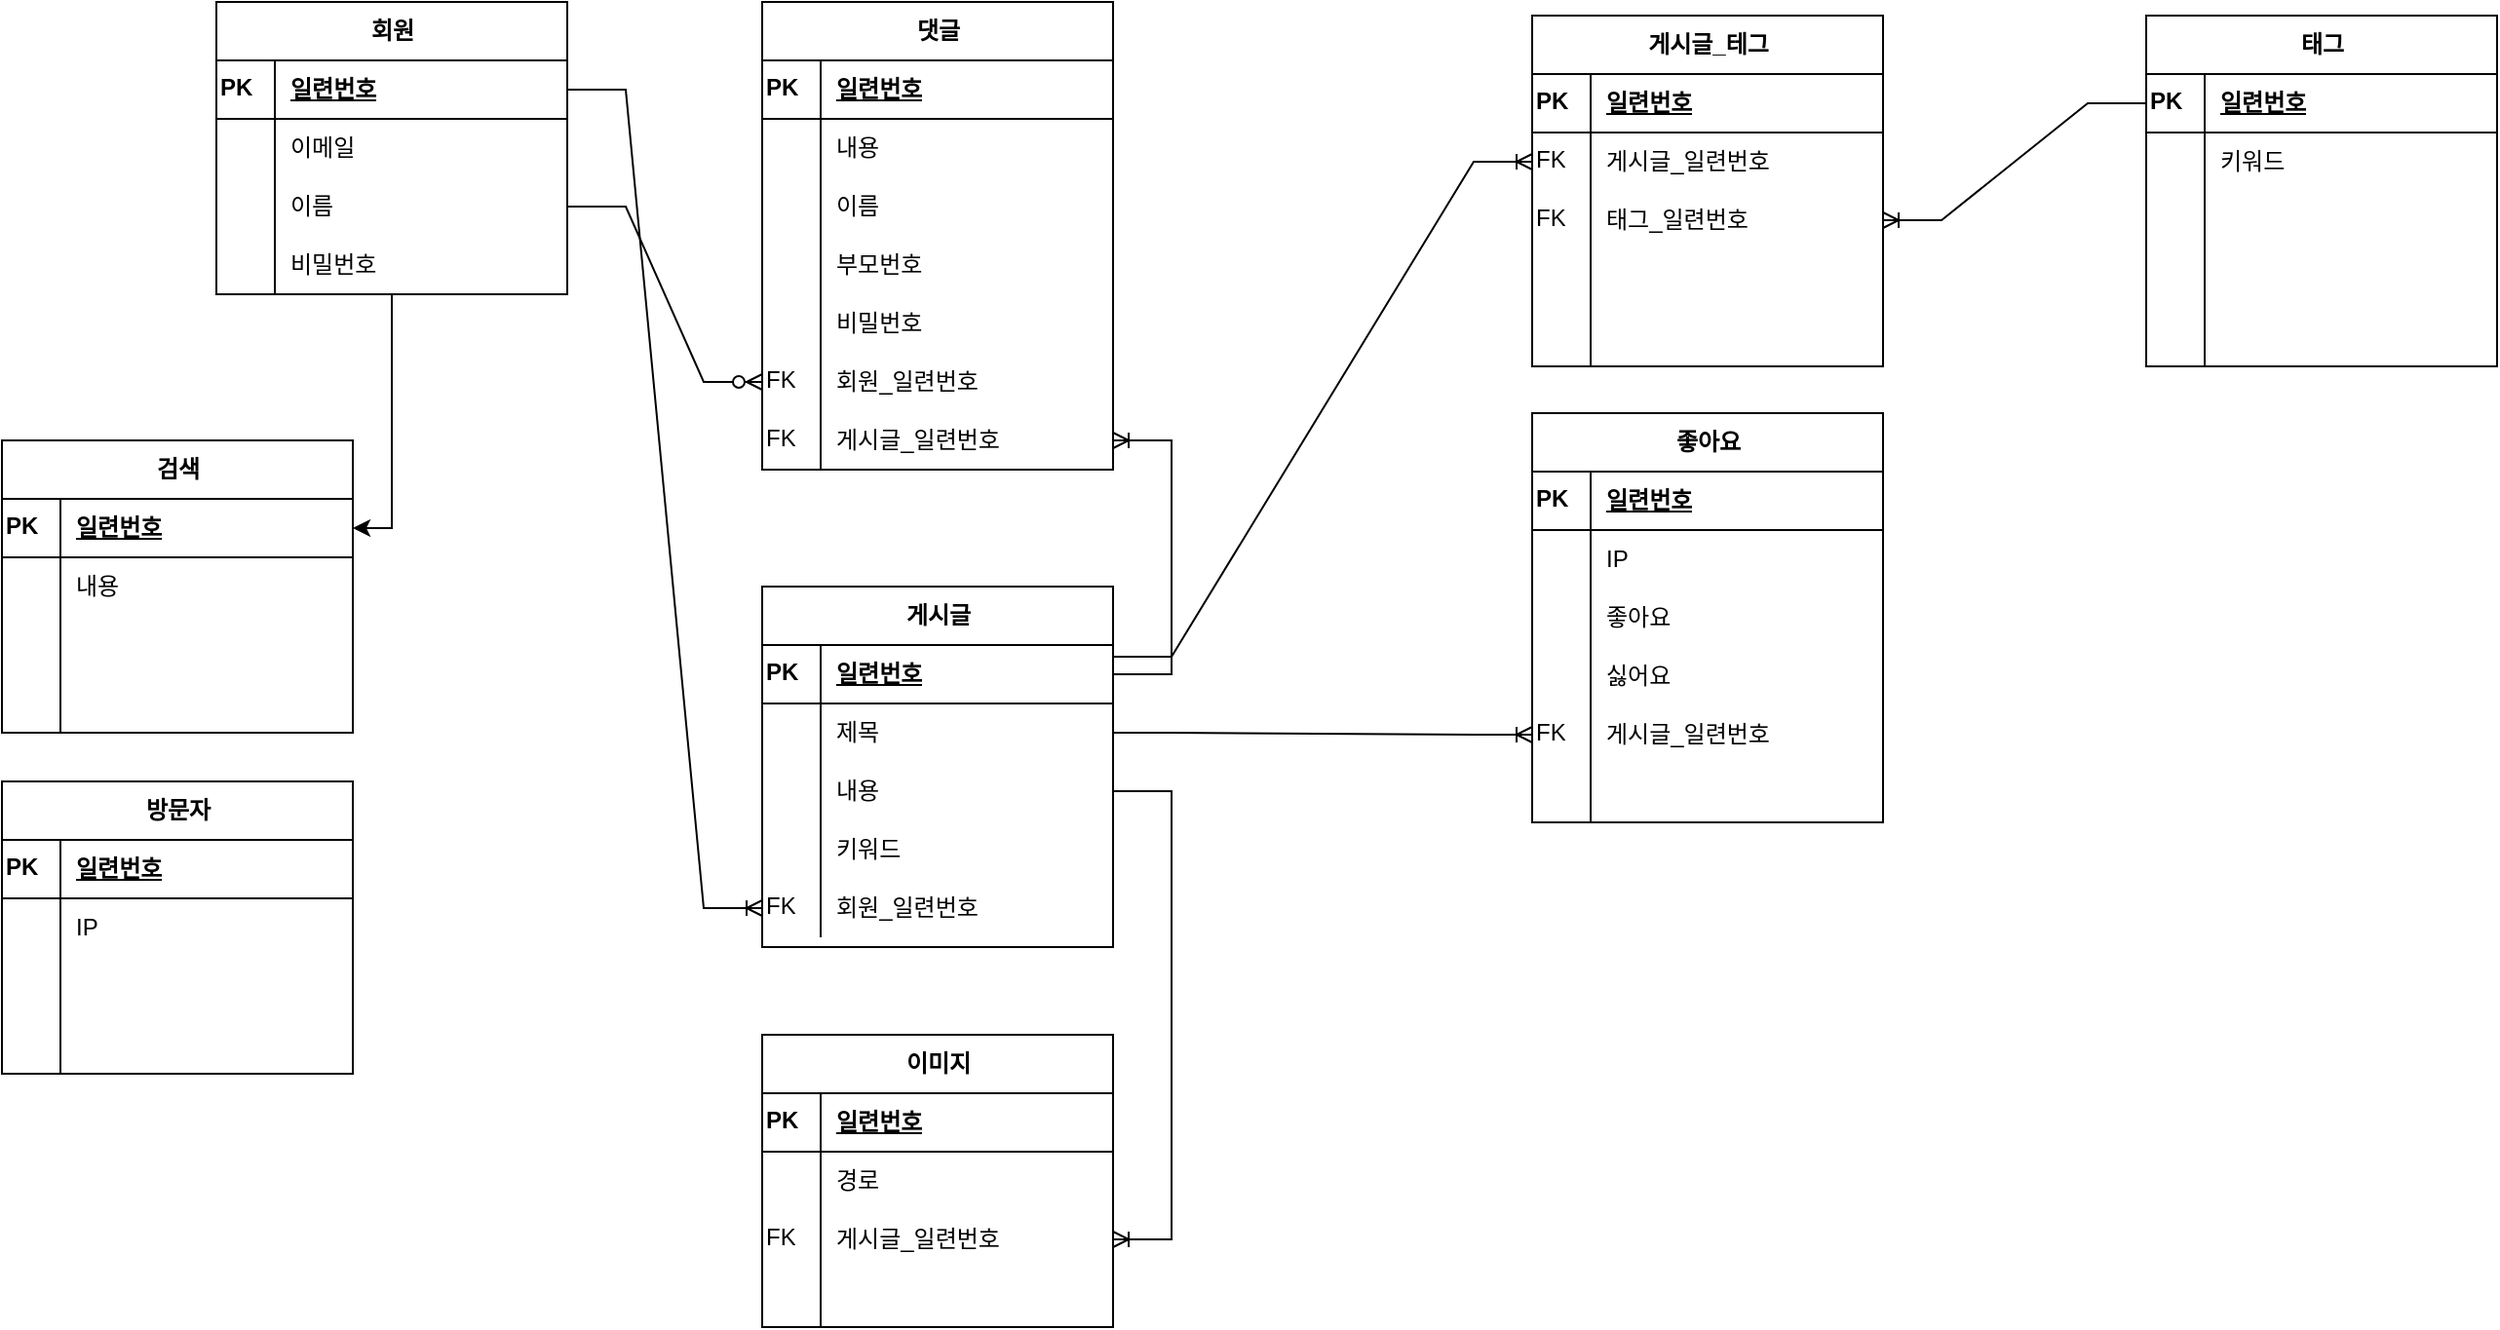 <mxfile version="16.4.8" type="github">
  <diagram id="KGCnk96XmYYeIFKjJcCO" name="Page-1">
    <mxGraphModel dx="1426" dy="696" grid="1" gridSize="10" guides="1" tooltips="1" connect="1" arrows="1" fold="1" page="1" pageScale="1" pageWidth="827" pageHeight="1169" math="0" shadow="0">
      <root>
        <mxCell id="0" />
        <mxCell id="1" parent="0" />
        <mxCell id="C8iOR6LfvwQFqCDU2CXn-94" value="" style="edgeStyle=orthogonalEdgeStyle;rounded=0;orthogonalLoop=1;jettySize=auto;html=1;" edge="1" parent="1" source="fdGn49hjleKVQhVFd6w5-8" target="fdGn49hjleKVQhVFd6w5-78">
          <mxGeometry relative="1" as="geometry" />
        </mxCell>
        <mxCell id="fdGn49hjleKVQhVFd6w5-8" value="회원" style="shape=table;startSize=30;container=1;collapsible=1;childLayout=tableLayout;fixedRows=1;rowLines=0;fontStyle=1;align=center;resizeLast=1;html=1;" parent="1" vertex="1">
          <mxGeometry x="190" y="20" width="180" height="150" as="geometry" />
        </mxCell>
        <mxCell id="fdGn49hjleKVQhVFd6w5-9" value="" style="shape=partialRectangle;collapsible=0;dropTarget=0;pointerEvents=0;fillColor=none;top=0;left=0;bottom=1;right=0;points=[[0,0.5],[1,0.5]];portConstraint=eastwest;align=left;verticalAlign=top;html=1;" parent="fdGn49hjleKVQhVFd6w5-8" vertex="1">
          <mxGeometry y="30" width="180" height="30" as="geometry" />
        </mxCell>
        <mxCell id="fdGn49hjleKVQhVFd6w5-10" value="PK" style="shape=partialRectangle;connectable=0;fillColor=none;top=0;left=0;bottom=0;right=0;fontStyle=1;overflow=hidden;align=left;verticalAlign=top;html=1;" parent="fdGn49hjleKVQhVFd6w5-9" vertex="1">
          <mxGeometry width="30" height="30" as="geometry">
            <mxRectangle width="30" height="30" as="alternateBounds" />
          </mxGeometry>
        </mxCell>
        <mxCell id="fdGn49hjleKVQhVFd6w5-11" value="일련번호" style="shape=partialRectangle;connectable=0;fillColor=none;top=0;left=0;bottom=0;right=0;align=left;spacingLeft=6;fontStyle=5;overflow=hidden;html=1;" parent="fdGn49hjleKVQhVFd6w5-9" vertex="1">
          <mxGeometry x="30" width="150" height="30" as="geometry">
            <mxRectangle width="150" height="30" as="alternateBounds" />
          </mxGeometry>
        </mxCell>
        <mxCell id="fdGn49hjleKVQhVFd6w5-12" value="" style="shape=partialRectangle;collapsible=0;dropTarget=0;pointerEvents=0;fillColor=none;top=0;left=0;bottom=0;right=0;points=[[0,0.5],[1,0.5]];portConstraint=eastwest;align=left;verticalAlign=top;html=1;" parent="fdGn49hjleKVQhVFd6w5-8" vertex="1">
          <mxGeometry y="60" width="180" height="30" as="geometry" />
        </mxCell>
        <mxCell id="fdGn49hjleKVQhVFd6w5-13" value="" style="shape=partialRectangle;connectable=0;fillColor=none;top=0;left=0;bottom=0;right=0;editable=1;overflow=hidden;align=left;verticalAlign=top;html=1;" parent="fdGn49hjleKVQhVFd6w5-12" vertex="1">
          <mxGeometry width="30" height="30" as="geometry">
            <mxRectangle width="30" height="30" as="alternateBounds" />
          </mxGeometry>
        </mxCell>
        <mxCell id="fdGn49hjleKVQhVFd6w5-14" value="이메일" style="shape=partialRectangle;connectable=0;fillColor=none;top=0;left=0;bottom=0;right=0;align=left;spacingLeft=6;overflow=hidden;html=1;" parent="fdGn49hjleKVQhVFd6w5-12" vertex="1">
          <mxGeometry x="30" width="150" height="30" as="geometry">
            <mxRectangle width="150" height="30" as="alternateBounds" />
          </mxGeometry>
        </mxCell>
        <mxCell id="fdGn49hjleKVQhVFd6w5-15" value="" style="shape=partialRectangle;collapsible=0;dropTarget=0;pointerEvents=0;fillColor=none;top=0;left=0;bottom=0;right=0;points=[[0,0.5],[1,0.5]];portConstraint=eastwest;align=left;verticalAlign=top;html=1;" parent="fdGn49hjleKVQhVFd6w5-8" vertex="1">
          <mxGeometry y="90" width="180" height="30" as="geometry" />
        </mxCell>
        <mxCell id="fdGn49hjleKVQhVFd6w5-16" value="" style="shape=partialRectangle;connectable=0;fillColor=none;top=0;left=0;bottom=0;right=0;editable=1;overflow=hidden;align=left;verticalAlign=top;html=1;" parent="fdGn49hjleKVQhVFd6w5-15" vertex="1">
          <mxGeometry width="30" height="30" as="geometry">
            <mxRectangle width="30" height="30" as="alternateBounds" />
          </mxGeometry>
        </mxCell>
        <mxCell id="fdGn49hjleKVQhVFd6w5-17" value="이름" style="shape=partialRectangle;connectable=0;fillColor=none;top=0;left=0;bottom=0;right=0;align=left;spacingLeft=6;overflow=hidden;html=1;" parent="fdGn49hjleKVQhVFd6w5-15" vertex="1">
          <mxGeometry x="30" width="150" height="30" as="geometry">
            <mxRectangle width="150" height="30" as="alternateBounds" />
          </mxGeometry>
        </mxCell>
        <mxCell id="fdGn49hjleKVQhVFd6w5-18" value="" style="shape=partialRectangle;collapsible=0;dropTarget=0;pointerEvents=0;fillColor=none;top=0;left=0;bottom=0;right=0;points=[[0,0.5],[1,0.5]];portConstraint=eastwest;align=left;verticalAlign=top;html=1;" parent="fdGn49hjleKVQhVFd6w5-8" vertex="1">
          <mxGeometry y="120" width="180" height="30" as="geometry" />
        </mxCell>
        <mxCell id="fdGn49hjleKVQhVFd6w5-19" value="" style="shape=partialRectangle;connectable=0;fillColor=none;top=0;left=0;bottom=0;right=0;editable=1;overflow=hidden;align=left;verticalAlign=top;html=1;" parent="fdGn49hjleKVQhVFd6w5-18" vertex="1">
          <mxGeometry width="30" height="30" as="geometry">
            <mxRectangle width="30" height="30" as="alternateBounds" />
          </mxGeometry>
        </mxCell>
        <mxCell id="fdGn49hjleKVQhVFd6w5-20" value="비밀번호" style="shape=partialRectangle;connectable=0;fillColor=none;top=0;left=0;bottom=0;right=0;align=left;spacingLeft=6;overflow=hidden;html=1;" parent="fdGn49hjleKVQhVFd6w5-18" vertex="1">
          <mxGeometry x="30" width="150" height="30" as="geometry">
            <mxRectangle width="150" height="30" as="alternateBounds" />
          </mxGeometry>
        </mxCell>
        <mxCell id="fdGn49hjleKVQhVFd6w5-21" value="게시글" style="shape=table;startSize=30;container=1;collapsible=1;childLayout=tableLayout;fixedRows=1;rowLines=0;fontStyle=1;align=center;resizeLast=1;html=1;" parent="1" vertex="1">
          <mxGeometry x="470" y="320" width="180" height="185" as="geometry" />
        </mxCell>
        <mxCell id="fdGn49hjleKVQhVFd6w5-22" value="" style="shape=partialRectangle;collapsible=0;dropTarget=0;pointerEvents=0;fillColor=none;top=0;left=0;bottom=1;right=0;points=[[0,0.5],[1,0.5]];portConstraint=eastwest;align=left;verticalAlign=top;html=1;" parent="fdGn49hjleKVQhVFd6w5-21" vertex="1">
          <mxGeometry y="30" width="180" height="30" as="geometry" />
        </mxCell>
        <mxCell id="fdGn49hjleKVQhVFd6w5-23" value="PK" style="shape=partialRectangle;connectable=0;fillColor=none;top=0;left=0;bottom=0;right=0;fontStyle=1;overflow=hidden;align=left;verticalAlign=top;html=1;" parent="fdGn49hjleKVQhVFd6w5-22" vertex="1">
          <mxGeometry width="30" height="30" as="geometry">
            <mxRectangle width="30" height="30" as="alternateBounds" />
          </mxGeometry>
        </mxCell>
        <mxCell id="fdGn49hjleKVQhVFd6w5-24" value="일련번호" style="shape=partialRectangle;connectable=0;fillColor=none;top=0;left=0;bottom=0;right=0;align=left;spacingLeft=6;fontStyle=5;overflow=hidden;html=1;" parent="fdGn49hjleKVQhVFd6w5-22" vertex="1">
          <mxGeometry x="30" width="150" height="30" as="geometry">
            <mxRectangle width="150" height="30" as="alternateBounds" />
          </mxGeometry>
        </mxCell>
        <mxCell id="fdGn49hjleKVQhVFd6w5-25" value="" style="shape=partialRectangle;collapsible=0;dropTarget=0;pointerEvents=0;fillColor=none;top=0;left=0;bottom=0;right=0;points=[[0,0.5],[1,0.5]];portConstraint=eastwest;align=left;verticalAlign=top;html=1;" parent="fdGn49hjleKVQhVFd6w5-21" vertex="1">
          <mxGeometry y="60" width="180" height="30" as="geometry" />
        </mxCell>
        <mxCell id="fdGn49hjleKVQhVFd6w5-26" value="" style="shape=partialRectangle;connectable=0;fillColor=none;top=0;left=0;bottom=0;right=0;editable=1;overflow=hidden;align=left;verticalAlign=top;html=1;" parent="fdGn49hjleKVQhVFd6w5-25" vertex="1">
          <mxGeometry width="30" height="30" as="geometry">
            <mxRectangle width="30" height="30" as="alternateBounds" />
          </mxGeometry>
        </mxCell>
        <mxCell id="fdGn49hjleKVQhVFd6w5-27" value="제목" style="shape=partialRectangle;connectable=0;fillColor=none;top=0;left=0;bottom=0;right=0;align=left;spacingLeft=6;overflow=hidden;html=1;" parent="fdGn49hjleKVQhVFd6w5-25" vertex="1">
          <mxGeometry x="30" width="150" height="30" as="geometry">
            <mxRectangle width="150" height="30" as="alternateBounds" />
          </mxGeometry>
        </mxCell>
        <mxCell id="fdGn49hjleKVQhVFd6w5-28" value="" style="shape=partialRectangle;collapsible=0;dropTarget=0;pointerEvents=0;fillColor=none;top=0;left=0;bottom=0;right=0;points=[[0,0.5],[1,0.5]];portConstraint=eastwest;align=left;verticalAlign=top;html=1;" parent="fdGn49hjleKVQhVFd6w5-21" vertex="1">
          <mxGeometry y="90" width="180" height="30" as="geometry" />
        </mxCell>
        <mxCell id="fdGn49hjleKVQhVFd6w5-29" value="" style="shape=partialRectangle;connectable=0;fillColor=none;top=0;left=0;bottom=0;right=0;editable=1;overflow=hidden;align=left;verticalAlign=top;html=1;" parent="fdGn49hjleKVQhVFd6w5-28" vertex="1">
          <mxGeometry width="30" height="30" as="geometry">
            <mxRectangle width="30" height="30" as="alternateBounds" />
          </mxGeometry>
        </mxCell>
        <mxCell id="fdGn49hjleKVQhVFd6w5-30" value="내용" style="shape=partialRectangle;connectable=0;fillColor=none;top=0;left=0;bottom=0;right=0;align=left;spacingLeft=6;overflow=hidden;html=1;" parent="fdGn49hjleKVQhVFd6w5-28" vertex="1">
          <mxGeometry x="30" width="150" height="30" as="geometry">
            <mxRectangle width="150" height="30" as="alternateBounds" />
          </mxGeometry>
        </mxCell>
        <mxCell id="fdGn49hjleKVQhVFd6w5-31" value="" style="shape=partialRectangle;collapsible=0;dropTarget=0;pointerEvents=0;fillColor=none;top=0;left=0;bottom=0;right=0;points=[[0,0.5],[1,0.5]];portConstraint=eastwest;align=left;verticalAlign=top;html=1;" parent="fdGn49hjleKVQhVFd6w5-21" vertex="1">
          <mxGeometry y="120" width="180" height="30" as="geometry" />
        </mxCell>
        <mxCell id="fdGn49hjleKVQhVFd6w5-32" value="" style="shape=partialRectangle;connectable=0;fillColor=none;top=0;left=0;bottom=0;right=0;editable=1;overflow=hidden;align=left;verticalAlign=top;html=1;" parent="fdGn49hjleKVQhVFd6w5-31" vertex="1">
          <mxGeometry width="30" height="30" as="geometry">
            <mxRectangle width="30" height="30" as="alternateBounds" />
          </mxGeometry>
        </mxCell>
        <mxCell id="fdGn49hjleKVQhVFd6w5-33" value="키워드" style="shape=partialRectangle;connectable=0;fillColor=none;top=0;left=0;bottom=0;right=0;align=left;spacingLeft=6;overflow=hidden;html=1;" parent="fdGn49hjleKVQhVFd6w5-31" vertex="1">
          <mxGeometry x="30" width="150" height="30" as="geometry">
            <mxRectangle width="150" height="30" as="alternateBounds" />
          </mxGeometry>
        </mxCell>
        <mxCell id="fdGn49hjleKVQhVFd6w5-48" value="" style="shape=partialRectangle;collapsible=0;dropTarget=0;pointerEvents=0;fillColor=none;top=0;left=0;bottom=0;right=0;points=[[0,0.5],[1,0.5]];portConstraint=eastwest;align=left;verticalAlign=top;html=1;" parent="fdGn49hjleKVQhVFd6w5-21" vertex="1">
          <mxGeometry y="150" width="180" height="30" as="geometry" />
        </mxCell>
        <mxCell id="fdGn49hjleKVQhVFd6w5-49" value="FK" style="shape=partialRectangle;connectable=0;fillColor=none;top=0;left=0;bottom=0;right=0;editable=1;overflow=hidden;align=left;verticalAlign=top;html=1;" parent="fdGn49hjleKVQhVFd6w5-48" vertex="1">
          <mxGeometry width="30" height="30" as="geometry">
            <mxRectangle width="30" height="30" as="alternateBounds" />
          </mxGeometry>
        </mxCell>
        <mxCell id="fdGn49hjleKVQhVFd6w5-50" value="회원_일련번호" style="shape=partialRectangle;connectable=0;fillColor=none;top=0;left=0;bottom=0;right=0;align=left;spacingLeft=6;overflow=hidden;html=1;" parent="fdGn49hjleKVQhVFd6w5-48" vertex="1">
          <mxGeometry x="30" width="150" height="30" as="geometry">
            <mxRectangle width="150" height="30" as="alternateBounds" />
          </mxGeometry>
        </mxCell>
        <mxCell id="fdGn49hjleKVQhVFd6w5-52" value="" style="edgeStyle=entityRelationEdgeStyle;fontSize=12;html=1;endArrow=ERoneToMany;rounded=0;" parent="1" source="fdGn49hjleKVQhVFd6w5-9" target="fdGn49hjleKVQhVFd6w5-48" edge="1">
          <mxGeometry width="100" height="100" relative="1" as="geometry">
            <mxPoint x="160" y="275" as="sourcePoint" />
            <mxPoint x="260" y="175" as="targetPoint" />
          </mxGeometry>
        </mxCell>
        <mxCell id="fdGn49hjleKVQhVFd6w5-53" value="댓글" style="shape=table;startSize=30;container=1;collapsible=1;childLayout=tableLayout;fixedRows=1;rowLines=0;fontStyle=1;align=center;resizeLast=1;html=1;" parent="1" vertex="1">
          <mxGeometry x="470" y="20" width="180" height="240" as="geometry" />
        </mxCell>
        <mxCell id="fdGn49hjleKVQhVFd6w5-54" value="" style="shape=partialRectangle;collapsible=0;dropTarget=0;pointerEvents=0;fillColor=none;top=0;left=0;bottom=1;right=0;points=[[0,0.5],[1,0.5]];portConstraint=eastwest;align=left;verticalAlign=top;html=1;" parent="fdGn49hjleKVQhVFd6w5-53" vertex="1">
          <mxGeometry y="30" width="180" height="30" as="geometry" />
        </mxCell>
        <mxCell id="fdGn49hjleKVQhVFd6w5-55" value="PK" style="shape=partialRectangle;connectable=0;fillColor=none;top=0;left=0;bottom=0;right=0;fontStyle=1;overflow=hidden;align=left;verticalAlign=top;html=1;" parent="fdGn49hjleKVQhVFd6w5-54" vertex="1">
          <mxGeometry width="30" height="30" as="geometry">
            <mxRectangle width="30" height="30" as="alternateBounds" />
          </mxGeometry>
        </mxCell>
        <mxCell id="fdGn49hjleKVQhVFd6w5-56" value="일련번호" style="shape=partialRectangle;connectable=0;fillColor=none;top=0;left=0;bottom=0;right=0;align=left;spacingLeft=6;fontStyle=5;overflow=hidden;html=1;" parent="fdGn49hjleKVQhVFd6w5-54" vertex="1">
          <mxGeometry x="30" width="150" height="30" as="geometry">
            <mxRectangle width="150" height="30" as="alternateBounds" />
          </mxGeometry>
        </mxCell>
        <mxCell id="fdGn49hjleKVQhVFd6w5-57" value="" style="shape=partialRectangle;collapsible=0;dropTarget=0;pointerEvents=0;fillColor=none;top=0;left=0;bottom=0;right=0;points=[[0,0.5],[1,0.5]];portConstraint=eastwest;align=left;verticalAlign=top;html=1;" parent="fdGn49hjleKVQhVFd6w5-53" vertex="1">
          <mxGeometry y="60" width="180" height="30" as="geometry" />
        </mxCell>
        <mxCell id="fdGn49hjleKVQhVFd6w5-58" value="" style="shape=partialRectangle;connectable=0;fillColor=none;top=0;left=0;bottom=0;right=0;editable=1;overflow=hidden;align=left;verticalAlign=top;html=1;" parent="fdGn49hjleKVQhVFd6w5-57" vertex="1">
          <mxGeometry width="30" height="30" as="geometry">
            <mxRectangle width="30" height="30" as="alternateBounds" />
          </mxGeometry>
        </mxCell>
        <mxCell id="fdGn49hjleKVQhVFd6w5-59" value="내용" style="shape=partialRectangle;connectable=0;fillColor=none;top=0;left=0;bottom=0;right=0;align=left;spacingLeft=6;overflow=hidden;html=1;" parent="fdGn49hjleKVQhVFd6w5-57" vertex="1">
          <mxGeometry x="30" width="150" height="30" as="geometry">
            <mxRectangle width="150" height="30" as="alternateBounds" />
          </mxGeometry>
        </mxCell>
        <mxCell id="fdGn49hjleKVQhVFd6w5-60" value="" style="shape=partialRectangle;collapsible=0;dropTarget=0;pointerEvents=0;fillColor=none;top=0;left=0;bottom=0;right=0;points=[[0,0.5],[1,0.5]];portConstraint=eastwest;align=left;verticalAlign=top;html=1;" parent="fdGn49hjleKVQhVFd6w5-53" vertex="1">
          <mxGeometry y="90" width="180" height="30" as="geometry" />
        </mxCell>
        <mxCell id="fdGn49hjleKVQhVFd6w5-61" value="" style="shape=partialRectangle;connectable=0;fillColor=none;top=0;left=0;bottom=0;right=0;editable=1;overflow=hidden;align=left;verticalAlign=top;html=1;" parent="fdGn49hjleKVQhVFd6w5-60" vertex="1">
          <mxGeometry width="30" height="30" as="geometry">
            <mxRectangle width="30" height="30" as="alternateBounds" />
          </mxGeometry>
        </mxCell>
        <mxCell id="fdGn49hjleKVQhVFd6w5-62" value="이름" style="shape=partialRectangle;connectable=0;fillColor=none;top=0;left=0;bottom=0;right=0;align=left;spacingLeft=6;overflow=hidden;html=1;" parent="fdGn49hjleKVQhVFd6w5-60" vertex="1">
          <mxGeometry x="30" width="150" height="30" as="geometry">
            <mxRectangle width="150" height="30" as="alternateBounds" />
          </mxGeometry>
        </mxCell>
        <mxCell id="fdGn49hjleKVQhVFd6w5-63" value="" style="shape=partialRectangle;collapsible=0;dropTarget=0;pointerEvents=0;fillColor=none;top=0;left=0;bottom=0;right=0;points=[[0,0.5],[1,0.5]];portConstraint=eastwest;align=left;verticalAlign=top;html=1;" parent="fdGn49hjleKVQhVFd6w5-53" vertex="1">
          <mxGeometry y="120" width="180" height="30" as="geometry" />
        </mxCell>
        <mxCell id="fdGn49hjleKVQhVFd6w5-64" value="" style="shape=partialRectangle;connectable=0;fillColor=none;top=0;left=0;bottom=0;right=0;editable=1;overflow=hidden;align=left;verticalAlign=top;html=1;" parent="fdGn49hjleKVQhVFd6w5-63" vertex="1">
          <mxGeometry width="30" height="30" as="geometry">
            <mxRectangle width="30" height="30" as="alternateBounds" />
          </mxGeometry>
        </mxCell>
        <mxCell id="fdGn49hjleKVQhVFd6w5-65" value="부모번호" style="shape=partialRectangle;connectable=0;fillColor=none;top=0;left=0;bottom=0;right=0;align=left;spacingLeft=6;overflow=hidden;html=1;" parent="fdGn49hjleKVQhVFd6w5-63" vertex="1">
          <mxGeometry x="30" width="150" height="30" as="geometry">
            <mxRectangle width="150" height="30" as="alternateBounds" />
          </mxGeometry>
        </mxCell>
        <mxCell id="fdGn49hjleKVQhVFd6w5-70" value="" style="shape=partialRectangle;collapsible=0;dropTarget=0;pointerEvents=0;fillColor=none;top=0;left=0;bottom=0;right=0;points=[[0,0.5],[1,0.5]];portConstraint=eastwest;align=left;verticalAlign=top;html=1;" parent="fdGn49hjleKVQhVFd6w5-53" vertex="1">
          <mxGeometry y="150" width="180" height="30" as="geometry" />
        </mxCell>
        <mxCell id="fdGn49hjleKVQhVFd6w5-71" value="" style="shape=partialRectangle;connectable=0;fillColor=none;top=0;left=0;bottom=0;right=0;editable=1;overflow=hidden;align=left;verticalAlign=top;html=1;" parent="fdGn49hjleKVQhVFd6w5-70" vertex="1">
          <mxGeometry width="30" height="30" as="geometry">
            <mxRectangle width="30" height="30" as="alternateBounds" />
          </mxGeometry>
        </mxCell>
        <mxCell id="fdGn49hjleKVQhVFd6w5-72" value="비밀번호" style="shape=partialRectangle;connectable=0;fillColor=none;top=0;left=0;bottom=0;right=0;align=left;spacingLeft=6;overflow=hidden;html=1;" parent="fdGn49hjleKVQhVFd6w5-70" vertex="1">
          <mxGeometry x="30" width="150" height="30" as="geometry">
            <mxRectangle width="150" height="30" as="alternateBounds" />
          </mxGeometry>
        </mxCell>
        <mxCell id="fdGn49hjleKVQhVFd6w5-66" value="" style="shape=partialRectangle;collapsible=0;dropTarget=0;pointerEvents=0;fillColor=none;top=0;left=0;bottom=0;right=0;points=[[0,0.5],[1,0.5]];portConstraint=eastwest;align=left;verticalAlign=top;html=1;" parent="fdGn49hjleKVQhVFd6w5-53" vertex="1">
          <mxGeometry y="180" width="180" height="30" as="geometry" />
        </mxCell>
        <mxCell id="fdGn49hjleKVQhVFd6w5-67" value="FK" style="shape=partialRectangle;connectable=0;fillColor=none;top=0;left=0;bottom=0;right=0;editable=1;overflow=hidden;align=left;verticalAlign=top;html=1;" parent="fdGn49hjleKVQhVFd6w5-66" vertex="1">
          <mxGeometry width="30" height="30" as="geometry">
            <mxRectangle width="30" height="30" as="alternateBounds" />
          </mxGeometry>
        </mxCell>
        <mxCell id="fdGn49hjleKVQhVFd6w5-68" value="회원_일련번호" style="shape=partialRectangle;connectable=0;fillColor=none;top=0;left=0;bottom=0;right=0;align=left;spacingLeft=6;overflow=hidden;html=1;" parent="fdGn49hjleKVQhVFd6w5-66" vertex="1">
          <mxGeometry x="30" width="150" height="30" as="geometry">
            <mxRectangle width="150" height="30" as="alternateBounds" />
          </mxGeometry>
        </mxCell>
        <mxCell id="C8iOR6LfvwQFqCDU2CXn-91" value="" style="shape=partialRectangle;collapsible=0;dropTarget=0;pointerEvents=0;fillColor=none;top=0;left=0;bottom=0;right=0;points=[[0,0.5],[1,0.5]];portConstraint=eastwest;align=left;verticalAlign=top;html=1;" vertex="1" parent="fdGn49hjleKVQhVFd6w5-53">
          <mxGeometry y="210" width="180" height="30" as="geometry" />
        </mxCell>
        <mxCell id="C8iOR6LfvwQFqCDU2CXn-92" value="FK" style="shape=partialRectangle;connectable=0;fillColor=none;top=0;left=0;bottom=0;right=0;editable=1;overflow=hidden;align=left;verticalAlign=top;html=1;" vertex="1" parent="C8iOR6LfvwQFqCDU2CXn-91">
          <mxGeometry width="30" height="30" as="geometry">
            <mxRectangle width="30" height="30" as="alternateBounds" />
          </mxGeometry>
        </mxCell>
        <mxCell id="C8iOR6LfvwQFqCDU2CXn-93" value="게시글_일련번호" style="shape=partialRectangle;connectable=0;fillColor=none;top=0;left=0;bottom=0;right=0;align=left;spacingLeft=6;overflow=hidden;html=1;" vertex="1" parent="C8iOR6LfvwQFqCDU2CXn-91">
          <mxGeometry x="30" width="150" height="30" as="geometry">
            <mxRectangle width="150" height="30" as="alternateBounds" />
          </mxGeometry>
        </mxCell>
        <mxCell id="fdGn49hjleKVQhVFd6w5-77" value="검색" style="shape=table;startSize=30;container=1;collapsible=1;childLayout=tableLayout;fixedRows=1;rowLines=0;fontStyle=1;align=center;resizeLast=1;html=1;" parent="1" vertex="1">
          <mxGeometry x="80" y="245" width="180" height="150" as="geometry" />
        </mxCell>
        <mxCell id="fdGn49hjleKVQhVFd6w5-78" value="" style="shape=partialRectangle;collapsible=0;dropTarget=0;pointerEvents=0;fillColor=none;top=0;left=0;bottom=1;right=0;points=[[0,0.5],[1,0.5]];portConstraint=eastwest;align=left;verticalAlign=top;html=1;" parent="fdGn49hjleKVQhVFd6w5-77" vertex="1">
          <mxGeometry y="30" width="180" height="30" as="geometry" />
        </mxCell>
        <mxCell id="fdGn49hjleKVQhVFd6w5-79" value="PK" style="shape=partialRectangle;connectable=0;fillColor=none;top=0;left=0;bottom=0;right=0;fontStyle=1;overflow=hidden;align=left;verticalAlign=top;html=1;" parent="fdGn49hjleKVQhVFd6w5-78" vertex="1">
          <mxGeometry width="30" height="30" as="geometry">
            <mxRectangle width="30" height="30" as="alternateBounds" />
          </mxGeometry>
        </mxCell>
        <mxCell id="fdGn49hjleKVQhVFd6w5-80" value="일련번호" style="shape=partialRectangle;connectable=0;fillColor=none;top=0;left=0;bottom=0;right=0;align=left;spacingLeft=6;fontStyle=5;overflow=hidden;html=1;" parent="fdGn49hjleKVQhVFd6w5-78" vertex="1">
          <mxGeometry x="30" width="150" height="30" as="geometry">
            <mxRectangle width="150" height="30" as="alternateBounds" />
          </mxGeometry>
        </mxCell>
        <mxCell id="fdGn49hjleKVQhVFd6w5-81" value="" style="shape=partialRectangle;collapsible=0;dropTarget=0;pointerEvents=0;fillColor=none;top=0;left=0;bottom=0;right=0;points=[[0,0.5],[1,0.5]];portConstraint=eastwest;align=left;verticalAlign=top;html=1;" parent="fdGn49hjleKVQhVFd6w5-77" vertex="1">
          <mxGeometry y="60" width="180" height="30" as="geometry" />
        </mxCell>
        <mxCell id="fdGn49hjleKVQhVFd6w5-82" value="" style="shape=partialRectangle;connectable=0;fillColor=none;top=0;left=0;bottom=0;right=0;editable=1;overflow=hidden;align=left;verticalAlign=top;html=1;" parent="fdGn49hjleKVQhVFd6w5-81" vertex="1">
          <mxGeometry width="30" height="30" as="geometry">
            <mxRectangle width="30" height="30" as="alternateBounds" />
          </mxGeometry>
        </mxCell>
        <mxCell id="fdGn49hjleKVQhVFd6w5-83" value="내용" style="shape=partialRectangle;connectable=0;fillColor=none;top=0;left=0;bottom=0;right=0;align=left;spacingLeft=6;overflow=hidden;html=1;" parent="fdGn49hjleKVQhVFd6w5-81" vertex="1">
          <mxGeometry x="30" width="150" height="30" as="geometry">
            <mxRectangle width="150" height="30" as="alternateBounds" />
          </mxGeometry>
        </mxCell>
        <mxCell id="fdGn49hjleKVQhVFd6w5-84" value="" style="shape=partialRectangle;collapsible=0;dropTarget=0;pointerEvents=0;fillColor=none;top=0;left=0;bottom=0;right=0;points=[[0,0.5],[1,0.5]];portConstraint=eastwest;align=left;verticalAlign=top;html=1;" parent="fdGn49hjleKVQhVFd6w5-77" vertex="1">
          <mxGeometry y="90" width="180" height="30" as="geometry" />
        </mxCell>
        <mxCell id="fdGn49hjleKVQhVFd6w5-85" value="" style="shape=partialRectangle;connectable=0;fillColor=none;top=0;left=0;bottom=0;right=0;editable=1;overflow=hidden;align=left;verticalAlign=top;html=1;" parent="fdGn49hjleKVQhVFd6w5-84" vertex="1">
          <mxGeometry width="30" height="30" as="geometry">
            <mxRectangle width="30" height="30" as="alternateBounds" />
          </mxGeometry>
        </mxCell>
        <mxCell id="fdGn49hjleKVQhVFd6w5-86" value="" style="shape=partialRectangle;connectable=0;fillColor=none;top=0;left=0;bottom=0;right=0;align=left;spacingLeft=6;overflow=hidden;html=1;" parent="fdGn49hjleKVQhVFd6w5-84" vertex="1">
          <mxGeometry x="30" width="150" height="30" as="geometry">
            <mxRectangle width="150" height="30" as="alternateBounds" />
          </mxGeometry>
        </mxCell>
        <mxCell id="fdGn49hjleKVQhVFd6w5-87" value="" style="shape=partialRectangle;collapsible=0;dropTarget=0;pointerEvents=0;fillColor=none;top=0;left=0;bottom=0;right=0;points=[[0,0.5],[1,0.5]];portConstraint=eastwest;align=left;verticalAlign=top;html=1;" parent="fdGn49hjleKVQhVFd6w5-77" vertex="1">
          <mxGeometry y="120" width="180" height="30" as="geometry" />
        </mxCell>
        <mxCell id="fdGn49hjleKVQhVFd6w5-88" value="" style="shape=partialRectangle;connectable=0;fillColor=none;top=0;left=0;bottom=0;right=0;editable=1;overflow=hidden;align=left;verticalAlign=top;html=1;" parent="fdGn49hjleKVQhVFd6w5-87" vertex="1">
          <mxGeometry width="30" height="30" as="geometry">
            <mxRectangle width="30" height="30" as="alternateBounds" />
          </mxGeometry>
        </mxCell>
        <mxCell id="fdGn49hjleKVQhVFd6w5-89" value="" style="shape=partialRectangle;connectable=0;fillColor=none;top=0;left=0;bottom=0;right=0;align=left;spacingLeft=6;overflow=hidden;html=1;" parent="fdGn49hjleKVQhVFd6w5-87" vertex="1">
          <mxGeometry x="30" width="150" height="30" as="geometry">
            <mxRectangle width="150" height="30" as="alternateBounds" />
          </mxGeometry>
        </mxCell>
        <mxCell id="fdGn49hjleKVQhVFd6w5-90" value="태그" style="shape=table;startSize=30;container=1;collapsible=1;childLayout=tableLayout;fixedRows=1;rowLines=0;fontStyle=1;align=center;resizeLast=1;html=1;" parent="1" vertex="1">
          <mxGeometry x="1180" y="27" width="180" height="180" as="geometry" />
        </mxCell>
        <mxCell id="fdGn49hjleKVQhVFd6w5-91" value="" style="shape=partialRectangle;collapsible=0;dropTarget=0;pointerEvents=0;fillColor=none;top=0;left=0;bottom=1;right=0;points=[[0,0.5],[1,0.5]];portConstraint=eastwest;align=left;verticalAlign=top;html=1;" parent="fdGn49hjleKVQhVFd6w5-90" vertex="1">
          <mxGeometry y="30" width="180" height="30" as="geometry" />
        </mxCell>
        <mxCell id="fdGn49hjleKVQhVFd6w5-92" value="PK" style="shape=partialRectangle;connectable=0;fillColor=none;top=0;left=0;bottom=0;right=0;fontStyle=1;overflow=hidden;align=left;verticalAlign=top;html=1;" parent="fdGn49hjleKVQhVFd6w5-91" vertex="1">
          <mxGeometry width="30" height="30" as="geometry">
            <mxRectangle width="30" height="30" as="alternateBounds" />
          </mxGeometry>
        </mxCell>
        <mxCell id="fdGn49hjleKVQhVFd6w5-93" value="일련번호" style="shape=partialRectangle;connectable=0;fillColor=none;top=0;left=0;bottom=0;right=0;align=left;spacingLeft=6;fontStyle=5;overflow=hidden;html=1;" parent="fdGn49hjleKVQhVFd6w5-91" vertex="1">
          <mxGeometry x="30" width="150" height="30" as="geometry">
            <mxRectangle width="150" height="30" as="alternateBounds" />
          </mxGeometry>
        </mxCell>
        <mxCell id="fdGn49hjleKVQhVFd6w5-94" value="" style="shape=partialRectangle;collapsible=0;dropTarget=0;pointerEvents=0;fillColor=none;top=0;left=0;bottom=0;right=0;points=[[0,0.5],[1,0.5]];portConstraint=eastwest;align=left;verticalAlign=top;html=1;" parent="fdGn49hjleKVQhVFd6w5-90" vertex="1">
          <mxGeometry y="60" width="180" height="30" as="geometry" />
        </mxCell>
        <mxCell id="fdGn49hjleKVQhVFd6w5-95" value="" style="shape=partialRectangle;connectable=0;fillColor=none;top=0;left=0;bottom=0;right=0;editable=1;overflow=hidden;align=left;verticalAlign=top;html=1;" parent="fdGn49hjleKVQhVFd6w5-94" vertex="1">
          <mxGeometry width="30" height="30" as="geometry">
            <mxRectangle width="30" height="30" as="alternateBounds" />
          </mxGeometry>
        </mxCell>
        <mxCell id="fdGn49hjleKVQhVFd6w5-96" value="키워드" style="shape=partialRectangle;connectable=0;fillColor=none;top=0;left=0;bottom=0;right=0;align=left;spacingLeft=6;overflow=hidden;html=1;" parent="fdGn49hjleKVQhVFd6w5-94" vertex="1">
          <mxGeometry x="30" width="150" height="30" as="geometry">
            <mxRectangle width="150" height="30" as="alternateBounds" />
          </mxGeometry>
        </mxCell>
        <mxCell id="fdGn49hjleKVQhVFd6w5-97" value="" style="shape=partialRectangle;collapsible=0;dropTarget=0;pointerEvents=0;fillColor=none;top=0;left=0;bottom=0;right=0;points=[[0,0.5],[1,0.5]];portConstraint=eastwest;align=left;verticalAlign=top;html=1;" parent="fdGn49hjleKVQhVFd6w5-90" vertex="1">
          <mxGeometry y="90" width="180" height="30" as="geometry" />
        </mxCell>
        <mxCell id="fdGn49hjleKVQhVFd6w5-98" value="" style="shape=partialRectangle;connectable=0;fillColor=none;top=0;left=0;bottom=0;right=0;editable=1;overflow=hidden;align=left;verticalAlign=top;html=1;" parent="fdGn49hjleKVQhVFd6w5-97" vertex="1">
          <mxGeometry width="30" height="30" as="geometry">
            <mxRectangle width="30" height="30" as="alternateBounds" />
          </mxGeometry>
        </mxCell>
        <mxCell id="fdGn49hjleKVQhVFd6w5-99" value="" style="shape=partialRectangle;connectable=0;fillColor=none;top=0;left=0;bottom=0;right=0;align=left;spacingLeft=6;overflow=hidden;html=1;" parent="fdGn49hjleKVQhVFd6w5-97" vertex="1">
          <mxGeometry x="30" width="150" height="30" as="geometry">
            <mxRectangle width="150" height="30" as="alternateBounds" />
          </mxGeometry>
        </mxCell>
        <mxCell id="C8iOR6LfvwQFqCDU2CXn-56" value="" style="shape=partialRectangle;collapsible=0;dropTarget=0;pointerEvents=0;fillColor=none;top=0;left=0;bottom=0;right=0;points=[[0,0.5],[1,0.5]];portConstraint=eastwest;align=left;verticalAlign=top;html=1;" vertex="1" parent="fdGn49hjleKVQhVFd6w5-90">
          <mxGeometry y="120" width="180" height="30" as="geometry" />
        </mxCell>
        <mxCell id="C8iOR6LfvwQFqCDU2CXn-57" value="" style="shape=partialRectangle;connectable=0;fillColor=none;top=0;left=0;bottom=0;right=0;editable=1;overflow=hidden;align=left;verticalAlign=top;html=1;" vertex="1" parent="C8iOR6LfvwQFqCDU2CXn-56">
          <mxGeometry width="30" height="30" as="geometry">
            <mxRectangle width="30" height="30" as="alternateBounds" />
          </mxGeometry>
        </mxCell>
        <mxCell id="C8iOR6LfvwQFqCDU2CXn-58" value="" style="shape=partialRectangle;connectable=0;fillColor=none;top=0;left=0;bottom=0;right=0;align=left;spacingLeft=6;overflow=hidden;html=1;" vertex="1" parent="C8iOR6LfvwQFqCDU2CXn-56">
          <mxGeometry x="30" width="150" height="30" as="geometry">
            <mxRectangle width="150" height="30" as="alternateBounds" />
          </mxGeometry>
        </mxCell>
        <mxCell id="fdGn49hjleKVQhVFd6w5-100" value="" style="shape=partialRectangle;collapsible=0;dropTarget=0;pointerEvents=0;fillColor=none;top=0;left=0;bottom=0;right=0;points=[[0,0.5],[1,0.5]];portConstraint=eastwest;align=left;verticalAlign=top;html=1;" parent="fdGn49hjleKVQhVFd6w5-90" vertex="1">
          <mxGeometry y="150" width="180" height="30" as="geometry" />
        </mxCell>
        <mxCell id="fdGn49hjleKVQhVFd6w5-101" value="" style="shape=partialRectangle;connectable=0;fillColor=none;top=0;left=0;bottom=0;right=0;editable=1;overflow=hidden;align=left;verticalAlign=top;html=1;" parent="fdGn49hjleKVQhVFd6w5-100" vertex="1">
          <mxGeometry width="30" height="30" as="geometry">
            <mxRectangle width="30" height="30" as="alternateBounds" />
          </mxGeometry>
        </mxCell>
        <mxCell id="fdGn49hjleKVQhVFd6w5-102" value="" style="shape=partialRectangle;connectable=0;fillColor=none;top=0;left=0;bottom=0;right=0;align=left;spacingLeft=6;overflow=hidden;html=1;" parent="fdGn49hjleKVQhVFd6w5-100" vertex="1">
          <mxGeometry x="30" width="150" height="30" as="geometry">
            <mxRectangle width="150" height="30" as="alternateBounds" />
          </mxGeometry>
        </mxCell>
        <mxCell id="Pftse1mMRIhTQwqEPTjj-2" value="" style="edgeStyle=entityRelationEdgeStyle;fontSize=12;html=1;endArrow=ERzeroToMany;endFill=1;rounded=0;" parent="1" target="fdGn49hjleKVQhVFd6w5-66" edge="1" source="fdGn49hjleKVQhVFd6w5-15">
          <mxGeometry width="100" height="100" relative="1" as="geometry">
            <mxPoint x="370" y="140" as="sourcePoint" />
            <mxPoint x="280" y="438" as="targetPoint" />
          </mxGeometry>
        </mxCell>
        <mxCell id="C8iOR6LfvwQFqCDU2CXn-1" value="게시글_테그" style="shape=table;startSize=30;container=1;collapsible=1;childLayout=tableLayout;fixedRows=1;rowLines=0;fontStyle=1;align=center;resizeLast=1;html=1;" vertex="1" parent="1">
          <mxGeometry x="865" y="27" width="180" height="180" as="geometry" />
        </mxCell>
        <mxCell id="C8iOR6LfvwQFqCDU2CXn-2" value="" style="shape=partialRectangle;collapsible=0;dropTarget=0;pointerEvents=0;fillColor=none;top=0;left=0;bottom=1;right=0;points=[[0,0.5],[1,0.5]];portConstraint=eastwest;align=left;verticalAlign=top;html=1;" vertex="1" parent="C8iOR6LfvwQFqCDU2CXn-1">
          <mxGeometry y="30" width="180" height="30" as="geometry" />
        </mxCell>
        <mxCell id="C8iOR6LfvwQFqCDU2CXn-3" value="PK" style="shape=partialRectangle;connectable=0;fillColor=none;top=0;left=0;bottom=0;right=0;fontStyle=1;overflow=hidden;align=left;verticalAlign=top;html=1;" vertex="1" parent="C8iOR6LfvwQFqCDU2CXn-2">
          <mxGeometry width="30" height="30" as="geometry">
            <mxRectangle width="30" height="30" as="alternateBounds" />
          </mxGeometry>
        </mxCell>
        <mxCell id="C8iOR6LfvwQFqCDU2CXn-4" value="일련번호" style="shape=partialRectangle;connectable=0;fillColor=none;top=0;left=0;bottom=0;right=0;align=left;spacingLeft=6;fontStyle=5;overflow=hidden;html=1;" vertex="1" parent="C8iOR6LfvwQFqCDU2CXn-2">
          <mxGeometry x="30" width="150" height="30" as="geometry">
            <mxRectangle width="150" height="30" as="alternateBounds" />
          </mxGeometry>
        </mxCell>
        <mxCell id="C8iOR6LfvwQFqCDU2CXn-5" value="" style="shape=partialRectangle;collapsible=0;dropTarget=0;pointerEvents=0;fillColor=none;top=0;left=0;bottom=0;right=0;points=[[0,0.5],[1,0.5]];portConstraint=eastwest;align=left;verticalAlign=top;html=1;" vertex="1" parent="C8iOR6LfvwQFqCDU2CXn-1">
          <mxGeometry y="60" width="180" height="30" as="geometry" />
        </mxCell>
        <mxCell id="C8iOR6LfvwQFqCDU2CXn-6" value="FK" style="shape=partialRectangle;connectable=0;fillColor=none;top=0;left=0;bottom=0;right=0;editable=1;overflow=hidden;align=left;verticalAlign=top;html=1;" vertex="1" parent="C8iOR6LfvwQFqCDU2CXn-5">
          <mxGeometry width="30" height="30" as="geometry">
            <mxRectangle width="30" height="30" as="alternateBounds" />
          </mxGeometry>
        </mxCell>
        <mxCell id="C8iOR6LfvwQFqCDU2CXn-7" value="게시글_일련번호" style="shape=partialRectangle;connectable=0;fillColor=none;top=0;left=0;bottom=0;right=0;align=left;spacingLeft=6;overflow=hidden;html=1;" vertex="1" parent="C8iOR6LfvwQFqCDU2CXn-5">
          <mxGeometry x="30" width="150" height="30" as="geometry">
            <mxRectangle width="150" height="30" as="alternateBounds" />
          </mxGeometry>
        </mxCell>
        <mxCell id="C8iOR6LfvwQFqCDU2CXn-104" value="" style="shape=partialRectangle;collapsible=0;dropTarget=0;pointerEvents=0;fillColor=none;top=0;left=0;bottom=0;right=0;points=[[0,0.5],[1,0.5]];portConstraint=eastwest;align=left;verticalAlign=top;html=1;" vertex="1" parent="C8iOR6LfvwQFqCDU2CXn-1">
          <mxGeometry y="90" width="180" height="30" as="geometry" />
        </mxCell>
        <mxCell id="C8iOR6LfvwQFqCDU2CXn-105" value="FK" style="shape=partialRectangle;connectable=0;fillColor=none;top=0;left=0;bottom=0;right=0;editable=1;overflow=hidden;align=left;verticalAlign=top;html=1;" vertex="1" parent="C8iOR6LfvwQFqCDU2CXn-104">
          <mxGeometry width="30" height="30" as="geometry">
            <mxRectangle width="30" height="30" as="alternateBounds" />
          </mxGeometry>
        </mxCell>
        <mxCell id="C8iOR6LfvwQFqCDU2CXn-106" value="태그_일련번호" style="shape=partialRectangle;connectable=0;fillColor=none;top=0;left=0;bottom=0;right=0;align=left;spacingLeft=6;overflow=hidden;html=1;" vertex="1" parent="C8iOR6LfvwQFqCDU2CXn-104">
          <mxGeometry x="30" width="150" height="30" as="geometry">
            <mxRectangle width="150" height="30" as="alternateBounds" />
          </mxGeometry>
        </mxCell>
        <mxCell id="C8iOR6LfvwQFqCDU2CXn-8" value="" style="shape=partialRectangle;collapsible=0;dropTarget=0;pointerEvents=0;fillColor=none;top=0;left=0;bottom=0;right=0;points=[[0,0.5],[1,0.5]];portConstraint=eastwest;align=left;verticalAlign=top;html=1;" vertex="1" parent="C8iOR6LfvwQFqCDU2CXn-1">
          <mxGeometry y="120" width="180" height="30" as="geometry" />
        </mxCell>
        <mxCell id="C8iOR6LfvwQFqCDU2CXn-9" value="" style="shape=partialRectangle;connectable=0;fillColor=none;top=0;left=0;bottom=0;right=0;editable=1;overflow=hidden;align=left;verticalAlign=top;html=1;" vertex="1" parent="C8iOR6LfvwQFqCDU2CXn-8">
          <mxGeometry width="30" height="30" as="geometry">
            <mxRectangle width="30" height="30" as="alternateBounds" />
          </mxGeometry>
        </mxCell>
        <mxCell id="C8iOR6LfvwQFqCDU2CXn-10" value="" style="shape=partialRectangle;connectable=0;fillColor=none;top=0;left=0;bottom=0;right=0;align=left;spacingLeft=6;overflow=hidden;html=1;" vertex="1" parent="C8iOR6LfvwQFqCDU2CXn-8">
          <mxGeometry x="30" width="150" height="30" as="geometry">
            <mxRectangle width="150" height="30" as="alternateBounds" />
          </mxGeometry>
        </mxCell>
        <mxCell id="C8iOR6LfvwQFqCDU2CXn-11" value="" style="shape=partialRectangle;collapsible=0;dropTarget=0;pointerEvents=0;fillColor=none;top=0;left=0;bottom=0;right=0;points=[[0,0.5],[1,0.5]];portConstraint=eastwest;align=left;verticalAlign=top;html=1;" vertex="1" parent="C8iOR6LfvwQFqCDU2CXn-1">
          <mxGeometry y="150" width="180" height="30" as="geometry" />
        </mxCell>
        <mxCell id="C8iOR6LfvwQFqCDU2CXn-12" value="" style="shape=partialRectangle;connectable=0;fillColor=none;top=0;left=0;bottom=0;right=0;editable=1;overflow=hidden;align=left;verticalAlign=top;html=1;" vertex="1" parent="C8iOR6LfvwQFqCDU2CXn-11">
          <mxGeometry width="30" height="30" as="geometry">
            <mxRectangle width="30" height="30" as="alternateBounds" />
          </mxGeometry>
        </mxCell>
        <mxCell id="C8iOR6LfvwQFqCDU2CXn-13" value="" style="shape=partialRectangle;connectable=0;fillColor=none;top=0;left=0;bottom=0;right=0;align=left;spacingLeft=6;overflow=hidden;html=1;" vertex="1" parent="C8iOR6LfvwQFqCDU2CXn-11">
          <mxGeometry x="30" width="150" height="30" as="geometry">
            <mxRectangle width="150" height="30" as="alternateBounds" />
          </mxGeometry>
        </mxCell>
        <mxCell id="C8iOR6LfvwQFqCDU2CXn-30" value="방문자" style="shape=table;startSize=30;container=1;collapsible=1;childLayout=tableLayout;fixedRows=1;rowLines=0;fontStyle=1;align=center;resizeLast=1;html=1;" vertex="1" parent="1">
          <mxGeometry x="80" y="420" width="180" height="150" as="geometry" />
        </mxCell>
        <mxCell id="C8iOR6LfvwQFqCDU2CXn-31" value="" style="shape=partialRectangle;collapsible=0;dropTarget=0;pointerEvents=0;fillColor=none;top=0;left=0;bottom=1;right=0;points=[[0,0.5],[1,0.5]];portConstraint=eastwest;align=left;verticalAlign=top;html=1;" vertex="1" parent="C8iOR6LfvwQFqCDU2CXn-30">
          <mxGeometry y="30" width="180" height="30" as="geometry" />
        </mxCell>
        <mxCell id="C8iOR6LfvwQFqCDU2CXn-32" value="PK" style="shape=partialRectangle;connectable=0;fillColor=none;top=0;left=0;bottom=0;right=0;fontStyle=1;overflow=hidden;align=left;verticalAlign=top;html=1;" vertex="1" parent="C8iOR6LfvwQFqCDU2CXn-31">
          <mxGeometry width="30" height="30" as="geometry">
            <mxRectangle width="30" height="30" as="alternateBounds" />
          </mxGeometry>
        </mxCell>
        <mxCell id="C8iOR6LfvwQFqCDU2CXn-33" value="일련번호" style="shape=partialRectangle;connectable=0;fillColor=none;top=0;left=0;bottom=0;right=0;align=left;spacingLeft=6;fontStyle=5;overflow=hidden;html=1;" vertex="1" parent="C8iOR6LfvwQFqCDU2CXn-31">
          <mxGeometry x="30" width="150" height="30" as="geometry">
            <mxRectangle width="150" height="30" as="alternateBounds" />
          </mxGeometry>
        </mxCell>
        <mxCell id="C8iOR6LfvwQFqCDU2CXn-34" value="" style="shape=partialRectangle;collapsible=0;dropTarget=0;pointerEvents=0;fillColor=none;top=0;left=0;bottom=0;right=0;points=[[0,0.5],[1,0.5]];portConstraint=eastwest;align=left;verticalAlign=top;html=1;" vertex="1" parent="C8iOR6LfvwQFqCDU2CXn-30">
          <mxGeometry y="60" width="180" height="30" as="geometry" />
        </mxCell>
        <mxCell id="C8iOR6LfvwQFqCDU2CXn-35" value="" style="shape=partialRectangle;connectable=0;fillColor=none;top=0;left=0;bottom=0;right=0;editable=1;overflow=hidden;align=left;verticalAlign=top;html=1;" vertex="1" parent="C8iOR6LfvwQFqCDU2CXn-34">
          <mxGeometry width="30" height="30" as="geometry">
            <mxRectangle width="30" height="30" as="alternateBounds" />
          </mxGeometry>
        </mxCell>
        <mxCell id="C8iOR6LfvwQFqCDU2CXn-36" value="IP" style="shape=partialRectangle;connectable=0;fillColor=none;top=0;left=0;bottom=0;right=0;align=left;spacingLeft=6;overflow=hidden;html=1;" vertex="1" parent="C8iOR6LfvwQFqCDU2CXn-34">
          <mxGeometry x="30" width="150" height="30" as="geometry">
            <mxRectangle width="150" height="30" as="alternateBounds" />
          </mxGeometry>
        </mxCell>
        <mxCell id="C8iOR6LfvwQFqCDU2CXn-37" value="" style="shape=partialRectangle;collapsible=0;dropTarget=0;pointerEvents=0;fillColor=none;top=0;left=0;bottom=0;right=0;points=[[0,0.5],[1,0.5]];portConstraint=eastwest;align=left;verticalAlign=top;html=1;" vertex="1" parent="C8iOR6LfvwQFqCDU2CXn-30">
          <mxGeometry y="90" width="180" height="30" as="geometry" />
        </mxCell>
        <mxCell id="C8iOR6LfvwQFqCDU2CXn-38" value="" style="shape=partialRectangle;connectable=0;fillColor=none;top=0;left=0;bottom=0;right=0;editable=1;overflow=hidden;align=left;verticalAlign=top;html=1;" vertex="1" parent="C8iOR6LfvwQFqCDU2CXn-37">
          <mxGeometry width="30" height="30" as="geometry">
            <mxRectangle width="30" height="30" as="alternateBounds" />
          </mxGeometry>
        </mxCell>
        <mxCell id="C8iOR6LfvwQFqCDU2CXn-39" value="" style="shape=partialRectangle;connectable=0;fillColor=none;top=0;left=0;bottom=0;right=0;align=left;spacingLeft=6;overflow=hidden;html=1;" vertex="1" parent="C8iOR6LfvwQFqCDU2CXn-37">
          <mxGeometry x="30" width="150" height="30" as="geometry">
            <mxRectangle width="150" height="30" as="alternateBounds" />
          </mxGeometry>
        </mxCell>
        <mxCell id="C8iOR6LfvwQFqCDU2CXn-40" value="" style="shape=partialRectangle;collapsible=0;dropTarget=0;pointerEvents=0;fillColor=none;top=0;left=0;bottom=0;right=0;points=[[0,0.5],[1,0.5]];portConstraint=eastwest;align=left;verticalAlign=top;html=1;" vertex="1" parent="C8iOR6LfvwQFqCDU2CXn-30">
          <mxGeometry y="120" width="180" height="30" as="geometry" />
        </mxCell>
        <mxCell id="C8iOR6LfvwQFqCDU2CXn-41" value="" style="shape=partialRectangle;connectable=0;fillColor=none;top=0;left=0;bottom=0;right=0;editable=1;overflow=hidden;align=left;verticalAlign=top;html=1;" vertex="1" parent="C8iOR6LfvwQFqCDU2CXn-40">
          <mxGeometry width="30" height="30" as="geometry">
            <mxRectangle width="30" height="30" as="alternateBounds" />
          </mxGeometry>
        </mxCell>
        <mxCell id="C8iOR6LfvwQFqCDU2CXn-42" value="" style="shape=partialRectangle;connectable=0;fillColor=none;top=0;left=0;bottom=0;right=0;align=left;spacingLeft=6;overflow=hidden;html=1;" vertex="1" parent="C8iOR6LfvwQFqCDU2CXn-40">
          <mxGeometry x="30" width="150" height="30" as="geometry">
            <mxRectangle width="150" height="30" as="alternateBounds" />
          </mxGeometry>
        </mxCell>
        <mxCell id="C8iOR6LfvwQFqCDU2CXn-43" value="좋아요" style="shape=table;startSize=30;container=1;collapsible=1;childLayout=tableLayout;fixedRows=1;rowLines=0;fontStyle=1;align=center;resizeLast=1;html=1;" vertex="1" parent="1">
          <mxGeometry x="865" y="231" width="180" height="210" as="geometry" />
        </mxCell>
        <mxCell id="C8iOR6LfvwQFqCDU2CXn-44" value="" style="shape=partialRectangle;collapsible=0;dropTarget=0;pointerEvents=0;fillColor=none;top=0;left=0;bottom=1;right=0;points=[[0,0.5],[1,0.5]];portConstraint=eastwest;align=left;verticalAlign=top;html=1;" vertex="1" parent="C8iOR6LfvwQFqCDU2CXn-43">
          <mxGeometry y="30" width="180" height="30" as="geometry" />
        </mxCell>
        <mxCell id="C8iOR6LfvwQFqCDU2CXn-45" value="PK" style="shape=partialRectangle;connectable=0;fillColor=none;top=0;left=0;bottom=0;right=0;fontStyle=1;overflow=hidden;align=left;verticalAlign=top;html=1;" vertex="1" parent="C8iOR6LfvwQFqCDU2CXn-44">
          <mxGeometry width="30" height="30" as="geometry">
            <mxRectangle width="30" height="30" as="alternateBounds" />
          </mxGeometry>
        </mxCell>
        <mxCell id="C8iOR6LfvwQFqCDU2CXn-46" value="일련번호" style="shape=partialRectangle;connectable=0;fillColor=none;top=0;left=0;bottom=0;right=0;align=left;spacingLeft=6;fontStyle=5;overflow=hidden;html=1;" vertex="1" parent="C8iOR6LfvwQFqCDU2CXn-44">
          <mxGeometry x="30" width="150" height="30" as="geometry">
            <mxRectangle width="150" height="30" as="alternateBounds" />
          </mxGeometry>
        </mxCell>
        <mxCell id="C8iOR6LfvwQFqCDU2CXn-50" value="" style="shape=partialRectangle;collapsible=0;dropTarget=0;pointerEvents=0;fillColor=none;top=0;left=0;bottom=0;right=0;points=[[0,0.5],[1,0.5]];portConstraint=eastwest;align=left;verticalAlign=top;html=1;" vertex="1" parent="C8iOR6LfvwQFqCDU2CXn-43">
          <mxGeometry y="60" width="180" height="30" as="geometry" />
        </mxCell>
        <mxCell id="C8iOR6LfvwQFqCDU2CXn-51" value="" style="shape=partialRectangle;connectable=0;fillColor=none;top=0;left=0;bottom=0;right=0;editable=1;overflow=hidden;align=left;verticalAlign=top;html=1;" vertex="1" parent="C8iOR6LfvwQFqCDU2CXn-50">
          <mxGeometry width="30" height="30" as="geometry">
            <mxRectangle width="30" height="30" as="alternateBounds" />
          </mxGeometry>
        </mxCell>
        <mxCell id="C8iOR6LfvwQFqCDU2CXn-52" value="IP" style="shape=partialRectangle;connectable=0;fillColor=none;top=0;left=0;bottom=0;right=0;align=left;spacingLeft=6;overflow=hidden;html=1;" vertex="1" parent="C8iOR6LfvwQFqCDU2CXn-50">
          <mxGeometry x="30" width="150" height="30" as="geometry">
            <mxRectangle width="150" height="30" as="alternateBounds" />
          </mxGeometry>
        </mxCell>
        <mxCell id="C8iOR6LfvwQFqCDU2CXn-95" value="" style="shape=partialRectangle;collapsible=0;dropTarget=0;pointerEvents=0;fillColor=none;top=0;left=0;bottom=0;right=0;points=[[0,0.5],[1,0.5]];portConstraint=eastwest;align=left;verticalAlign=top;html=1;" vertex="1" parent="C8iOR6LfvwQFqCDU2CXn-43">
          <mxGeometry y="90" width="180" height="30" as="geometry" />
        </mxCell>
        <mxCell id="C8iOR6LfvwQFqCDU2CXn-96" value="" style="shape=partialRectangle;connectable=0;fillColor=none;top=0;left=0;bottom=0;right=0;editable=1;overflow=hidden;align=left;verticalAlign=top;html=1;" vertex="1" parent="C8iOR6LfvwQFqCDU2CXn-95">
          <mxGeometry width="30" height="30" as="geometry">
            <mxRectangle width="30" height="30" as="alternateBounds" />
          </mxGeometry>
        </mxCell>
        <mxCell id="C8iOR6LfvwQFqCDU2CXn-97" value="좋아요" style="shape=partialRectangle;connectable=0;fillColor=none;top=0;left=0;bottom=0;right=0;align=left;spacingLeft=6;overflow=hidden;html=1;" vertex="1" parent="C8iOR6LfvwQFqCDU2CXn-95">
          <mxGeometry x="30" width="150" height="30" as="geometry">
            <mxRectangle width="150" height="30" as="alternateBounds" />
          </mxGeometry>
        </mxCell>
        <mxCell id="C8iOR6LfvwQFqCDU2CXn-98" value="" style="shape=partialRectangle;collapsible=0;dropTarget=0;pointerEvents=0;fillColor=none;top=0;left=0;bottom=0;right=0;points=[[0,0.5],[1,0.5]];portConstraint=eastwest;align=left;verticalAlign=top;html=1;" vertex="1" parent="C8iOR6LfvwQFqCDU2CXn-43">
          <mxGeometry y="120" width="180" height="30" as="geometry" />
        </mxCell>
        <mxCell id="C8iOR6LfvwQFqCDU2CXn-99" value="" style="shape=partialRectangle;connectable=0;fillColor=none;top=0;left=0;bottom=0;right=0;editable=1;overflow=hidden;align=left;verticalAlign=top;html=1;" vertex="1" parent="C8iOR6LfvwQFqCDU2CXn-98">
          <mxGeometry width="30" height="30" as="geometry">
            <mxRectangle width="30" height="30" as="alternateBounds" />
          </mxGeometry>
        </mxCell>
        <mxCell id="C8iOR6LfvwQFqCDU2CXn-100" value="싫어요" style="shape=partialRectangle;connectable=0;fillColor=none;top=0;left=0;bottom=0;right=0;align=left;spacingLeft=6;overflow=hidden;html=1;" vertex="1" parent="C8iOR6LfvwQFqCDU2CXn-98">
          <mxGeometry x="30" width="150" height="30" as="geometry">
            <mxRectangle width="150" height="30" as="alternateBounds" />
          </mxGeometry>
        </mxCell>
        <mxCell id="C8iOR6LfvwQFqCDU2CXn-47" value="" style="shape=partialRectangle;collapsible=0;dropTarget=0;pointerEvents=0;fillColor=none;top=0;left=0;bottom=0;right=0;points=[[0,0.5],[1,0.5]];portConstraint=eastwest;align=left;verticalAlign=top;html=1;" vertex="1" parent="C8iOR6LfvwQFqCDU2CXn-43">
          <mxGeometry y="150" width="180" height="30" as="geometry" />
        </mxCell>
        <mxCell id="C8iOR6LfvwQFqCDU2CXn-48" value="FK" style="shape=partialRectangle;connectable=0;fillColor=none;top=0;left=0;bottom=0;right=0;editable=1;overflow=hidden;align=left;verticalAlign=top;html=1;" vertex="1" parent="C8iOR6LfvwQFqCDU2CXn-47">
          <mxGeometry width="30" height="30" as="geometry">
            <mxRectangle width="30" height="30" as="alternateBounds" />
          </mxGeometry>
        </mxCell>
        <mxCell id="C8iOR6LfvwQFqCDU2CXn-49" value="게시글_일련번호" style="shape=partialRectangle;connectable=0;fillColor=none;top=0;left=0;bottom=0;right=0;align=left;spacingLeft=6;overflow=hidden;html=1;" vertex="1" parent="C8iOR6LfvwQFqCDU2CXn-47">
          <mxGeometry x="30" width="150" height="30" as="geometry">
            <mxRectangle width="150" height="30" as="alternateBounds" />
          </mxGeometry>
        </mxCell>
        <mxCell id="C8iOR6LfvwQFqCDU2CXn-53" value="" style="shape=partialRectangle;collapsible=0;dropTarget=0;pointerEvents=0;fillColor=none;top=0;left=0;bottom=0;right=0;points=[[0,0.5],[1,0.5]];portConstraint=eastwest;align=left;verticalAlign=top;html=1;" vertex="1" parent="C8iOR6LfvwQFqCDU2CXn-43">
          <mxGeometry y="180" width="180" height="30" as="geometry" />
        </mxCell>
        <mxCell id="C8iOR6LfvwQFqCDU2CXn-54" value="" style="shape=partialRectangle;connectable=0;fillColor=none;top=0;left=0;bottom=0;right=0;editable=1;overflow=hidden;align=left;verticalAlign=top;html=1;" vertex="1" parent="C8iOR6LfvwQFqCDU2CXn-53">
          <mxGeometry width="30" height="30" as="geometry">
            <mxRectangle width="30" height="30" as="alternateBounds" />
          </mxGeometry>
        </mxCell>
        <mxCell id="C8iOR6LfvwQFqCDU2CXn-55" value="" style="shape=partialRectangle;connectable=0;fillColor=none;top=0;left=0;bottom=0;right=0;align=left;spacingLeft=6;overflow=hidden;html=1;" vertex="1" parent="C8iOR6LfvwQFqCDU2CXn-53">
          <mxGeometry x="30" width="150" height="30" as="geometry">
            <mxRectangle width="150" height="30" as="alternateBounds" />
          </mxGeometry>
        </mxCell>
        <mxCell id="C8iOR6LfvwQFqCDU2CXn-102" value="" style="edgeStyle=entityRelationEdgeStyle;fontSize=12;html=1;endArrow=ERoneToMany;rounded=0;exitX=1;exitY=0.2;exitDx=0;exitDy=0;exitPerimeter=0;" edge="1" parent="1" source="fdGn49hjleKVQhVFd6w5-22" target="C8iOR6LfvwQFqCDU2CXn-5">
          <mxGeometry width="100" height="100" relative="1" as="geometry">
            <mxPoint x="670" y="100" as="sourcePoint" />
            <mxPoint x="840" y="150" as="targetPoint" />
          </mxGeometry>
        </mxCell>
        <mxCell id="C8iOR6LfvwQFqCDU2CXn-103" value="" style="edgeStyle=entityRelationEdgeStyle;fontSize=12;html=1;endArrow=ERoneToMany;rounded=0;" edge="1" parent="1" source="fdGn49hjleKVQhVFd6w5-91" target="C8iOR6LfvwQFqCDU2CXn-104">
          <mxGeometry width="100" height="100" relative="1" as="geometry">
            <mxPoint x="670" y="127.5" as="sourcePoint" />
            <mxPoint x="850" y="190" as="targetPoint" />
          </mxGeometry>
        </mxCell>
        <mxCell id="C8iOR6LfvwQFqCDU2CXn-107" value="" style="edgeStyle=entityRelationEdgeStyle;fontSize=12;html=1;endArrow=ERoneToMany;rounded=0;" edge="1" parent="1" source="fdGn49hjleKVQhVFd6w5-25" target="C8iOR6LfvwQFqCDU2CXn-47">
          <mxGeometry width="100" height="100" relative="1" as="geometry">
            <mxPoint x="730" y="253.75" as="sourcePoint" />
            <mxPoint x="840" y="736.25" as="targetPoint" />
          </mxGeometry>
        </mxCell>
        <mxCell id="C8iOR6LfvwQFqCDU2CXn-109" value="" style="edgeStyle=entityRelationEdgeStyle;fontSize=12;html=1;endArrow=ERoneToMany;rounded=0;" edge="1" parent="1" source="fdGn49hjleKVQhVFd6w5-22" target="C8iOR6LfvwQFqCDU2CXn-91">
          <mxGeometry width="100" height="100" relative="1" as="geometry">
            <mxPoint x="400" y="150" as="sourcePoint" />
            <mxPoint x="520" y="305" as="targetPoint" />
          </mxGeometry>
        </mxCell>
        <mxCell id="C8iOR6LfvwQFqCDU2CXn-127" value="이미지" style="shape=table;startSize=30;container=1;collapsible=1;childLayout=tableLayout;fixedRows=1;rowLines=0;fontStyle=1;align=center;resizeLast=1;html=1;" vertex="1" parent="1">
          <mxGeometry x="470" y="550" width="180" height="150" as="geometry" />
        </mxCell>
        <mxCell id="C8iOR6LfvwQFqCDU2CXn-128" value="" style="shape=partialRectangle;collapsible=0;dropTarget=0;pointerEvents=0;fillColor=none;top=0;left=0;bottom=1;right=0;points=[[0,0.5],[1,0.5]];portConstraint=eastwest;align=left;verticalAlign=top;html=1;" vertex="1" parent="C8iOR6LfvwQFqCDU2CXn-127">
          <mxGeometry y="30" width="180" height="30" as="geometry" />
        </mxCell>
        <mxCell id="C8iOR6LfvwQFqCDU2CXn-129" value="PK" style="shape=partialRectangle;connectable=0;fillColor=none;top=0;left=0;bottom=0;right=0;fontStyle=1;overflow=hidden;align=left;verticalAlign=top;html=1;" vertex="1" parent="C8iOR6LfvwQFqCDU2CXn-128">
          <mxGeometry width="30" height="30" as="geometry">
            <mxRectangle width="30" height="30" as="alternateBounds" />
          </mxGeometry>
        </mxCell>
        <mxCell id="C8iOR6LfvwQFqCDU2CXn-130" value="일련번호" style="shape=partialRectangle;connectable=0;fillColor=none;top=0;left=0;bottom=0;right=0;align=left;spacingLeft=6;fontStyle=5;overflow=hidden;html=1;" vertex="1" parent="C8iOR6LfvwQFqCDU2CXn-128">
          <mxGeometry x="30" width="150" height="30" as="geometry">
            <mxRectangle width="150" height="30" as="alternateBounds" />
          </mxGeometry>
        </mxCell>
        <mxCell id="C8iOR6LfvwQFqCDU2CXn-131" value="" style="shape=partialRectangle;collapsible=0;dropTarget=0;pointerEvents=0;fillColor=none;top=0;left=0;bottom=0;right=0;points=[[0,0.5],[1,0.5]];portConstraint=eastwest;align=left;verticalAlign=top;html=1;" vertex="1" parent="C8iOR6LfvwQFqCDU2CXn-127">
          <mxGeometry y="60" width="180" height="30" as="geometry" />
        </mxCell>
        <mxCell id="C8iOR6LfvwQFqCDU2CXn-132" value="" style="shape=partialRectangle;connectable=0;fillColor=none;top=0;left=0;bottom=0;right=0;editable=1;overflow=hidden;align=left;verticalAlign=top;html=1;" vertex="1" parent="C8iOR6LfvwQFqCDU2CXn-131">
          <mxGeometry width="30" height="30" as="geometry">
            <mxRectangle width="30" height="30" as="alternateBounds" />
          </mxGeometry>
        </mxCell>
        <mxCell id="C8iOR6LfvwQFqCDU2CXn-133" value="경로" style="shape=partialRectangle;connectable=0;fillColor=none;top=0;left=0;bottom=0;right=0;align=left;spacingLeft=6;overflow=hidden;html=1;" vertex="1" parent="C8iOR6LfvwQFqCDU2CXn-131">
          <mxGeometry x="30" width="150" height="30" as="geometry">
            <mxRectangle width="150" height="30" as="alternateBounds" />
          </mxGeometry>
        </mxCell>
        <mxCell id="C8iOR6LfvwQFqCDU2CXn-134" value="" style="shape=partialRectangle;collapsible=0;dropTarget=0;pointerEvents=0;fillColor=none;top=0;left=0;bottom=0;right=0;points=[[0,0.5],[1,0.5]];portConstraint=eastwest;align=left;verticalAlign=top;html=1;" vertex="1" parent="C8iOR6LfvwQFqCDU2CXn-127">
          <mxGeometry y="90" width="180" height="30" as="geometry" />
        </mxCell>
        <mxCell id="C8iOR6LfvwQFqCDU2CXn-135" value="FK" style="shape=partialRectangle;connectable=0;fillColor=none;top=0;left=0;bottom=0;right=0;editable=1;overflow=hidden;align=left;verticalAlign=top;html=1;" vertex="1" parent="C8iOR6LfvwQFqCDU2CXn-134">
          <mxGeometry width="30" height="30" as="geometry">
            <mxRectangle width="30" height="30" as="alternateBounds" />
          </mxGeometry>
        </mxCell>
        <mxCell id="C8iOR6LfvwQFqCDU2CXn-136" value="게시글_일련번호" style="shape=partialRectangle;connectable=0;fillColor=none;top=0;left=0;bottom=0;right=0;align=left;spacingLeft=6;overflow=hidden;html=1;" vertex="1" parent="C8iOR6LfvwQFqCDU2CXn-134">
          <mxGeometry x="30" width="150" height="30" as="geometry">
            <mxRectangle width="150" height="30" as="alternateBounds" />
          </mxGeometry>
        </mxCell>
        <mxCell id="C8iOR6LfvwQFqCDU2CXn-137" value="" style="shape=partialRectangle;collapsible=0;dropTarget=0;pointerEvents=0;fillColor=none;top=0;left=0;bottom=0;right=0;points=[[0,0.5],[1,0.5]];portConstraint=eastwest;align=left;verticalAlign=top;html=1;" vertex="1" parent="C8iOR6LfvwQFqCDU2CXn-127">
          <mxGeometry y="120" width="180" height="30" as="geometry" />
        </mxCell>
        <mxCell id="C8iOR6LfvwQFqCDU2CXn-138" value="" style="shape=partialRectangle;connectable=0;fillColor=none;top=0;left=0;bottom=0;right=0;editable=1;overflow=hidden;align=left;verticalAlign=top;html=1;" vertex="1" parent="C8iOR6LfvwQFqCDU2CXn-137">
          <mxGeometry width="30" height="30" as="geometry">
            <mxRectangle width="30" height="30" as="alternateBounds" />
          </mxGeometry>
        </mxCell>
        <mxCell id="C8iOR6LfvwQFqCDU2CXn-139" value="" style="shape=partialRectangle;connectable=0;fillColor=none;top=0;left=0;bottom=0;right=0;align=left;spacingLeft=6;overflow=hidden;html=1;" vertex="1" parent="C8iOR6LfvwQFqCDU2CXn-137">
          <mxGeometry x="30" width="150" height="30" as="geometry">
            <mxRectangle width="150" height="30" as="alternateBounds" />
          </mxGeometry>
        </mxCell>
        <mxCell id="C8iOR6LfvwQFqCDU2CXn-143" value="" style="edgeStyle=entityRelationEdgeStyle;fontSize=12;html=1;endArrow=ERoneToMany;rounded=0;" edge="1" parent="1" source="fdGn49hjleKVQhVFd6w5-28" target="C8iOR6LfvwQFqCDU2CXn-134">
          <mxGeometry width="100" height="100" relative="1" as="geometry">
            <mxPoint x="730" y="510" as="sourcePoint" />
            <mxPoint x="650" y="700" as="targetPoint" />
          </mxGeometry>
        </mxCell>
      </root>
    </mxGraphModel>
  </diagram>
</mxfile>
